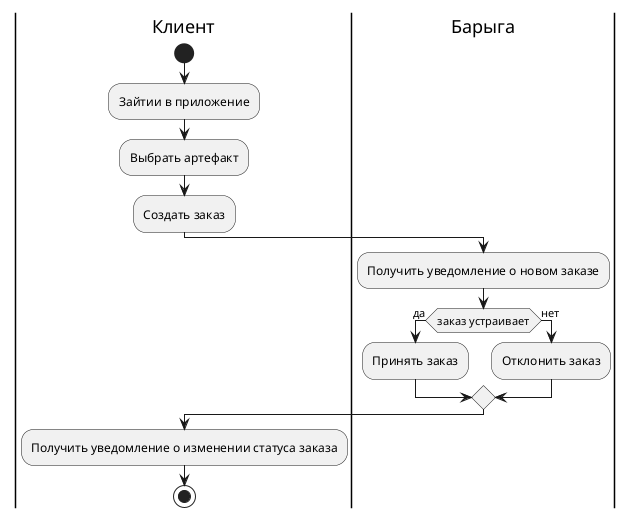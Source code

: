 @startuml
|Клиент|
start
:Зайтии в приложение;
:Выбрать артефакт;
:Создать заказ;

|Барыга|
:Получить уведомление о новом заказе;
if (заказ устраивает) then (да)
    :Принять заказ;
else (нет)
    :Отклонить заказ;
endif

|Клиент|
:Получить уведомление о изменении статуса заказа;

stop
@enduml









#@startuml
#|Клиент|
#start
#:Зайтии в приложение;
#:Создать заказ;
#
#|Барыга|
#:Принять заказ;
#:Предложить заказ сталкеру;
#
#|Сталкер|
#:Принять заказ;
#:Выполнить заказ;
#
#|Барыга|
#:Отрпавить заказ клиенту;
#
#|Клиент|
#:Забрать заказ;
#
#stop
#@enduml